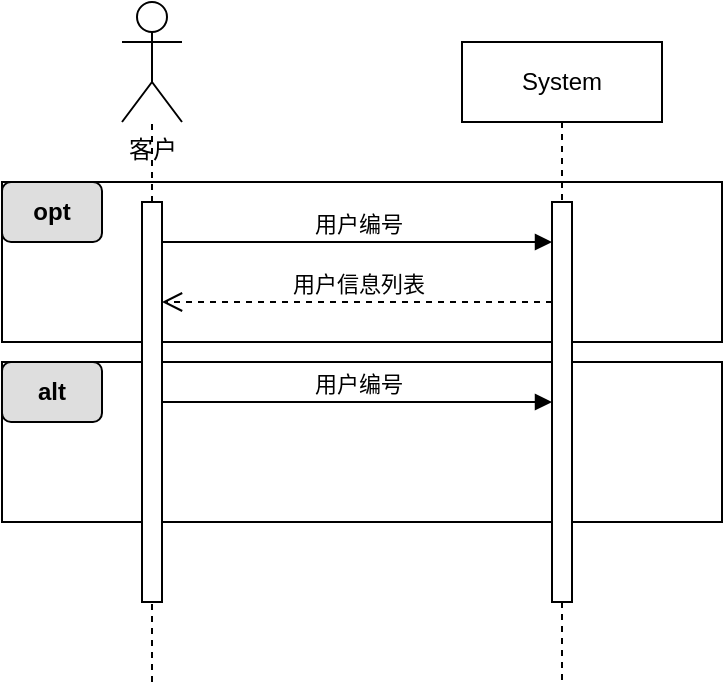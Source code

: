 <mxfile version="21.1.5" type="github">
  <diagram name="Page-1" id="2YBvvXClWsGukQMizWep">
    <mxGraphModel dx="457" dy="296" grid="1" gridSize="10" guides="1" tooltips="1" connect="1" arrows="1" fold="1" page="1" pageScale="1" pageWidth="850" pageHeight="1100" background="none" math="0" shadow="0">
      <root>
        <mxCell id="0" />
        <mxCell id="1" parent="0" />
        <mxCell id="h5XuBleXws_3pxnVBJZt-28" value="" style="group" vertex="1" connectable="0" parent="1">
          <mxGeometry x="240" y="280" width="360" height="80" as="geometry" />
        </mxCell>
        <mxCell id="h5XuBleXws_3pxnVBJZt-29" value="" style="rounded=0;whiteSpace=wrap;html=1;" vertex="1" parent="h5XuBleXws_3pxnVBJZt-28">
          <mxGeometry width="360" height="80" as="geometry" />
        </mxCell>
        <mxCell id="h5XuBleXws_3pxnVBJZt-30" value="alt" style="rounded=1;whiteSpace=wrap;html=1;fontStyle=1;labelBackgroundColor=none;shadow=0;fillColor=#DEDEDE;" vertex="1" parent="h5XuBleXws_3pxnVBJZt-28">
          <mxGeometry width="50" height="30" as="geometry" />
        </mxCell>
        <mxCell id="h5XuBleXws_3pxnVBJZt-20" value="" style="group" vertex="1" connectable="0" parent="1">
          <mxGeometry x="240" y="190" width="360" height="80" as="geometry" />
        </mxCell>
        <mxCell id="h5XuBleXws_3pxnVBJZt-9" value="" style="rounded=0;whiteSpace=wrap;html=1;" vertex="1" parent="h5XuBleXws_3pxnVBJZt-20">
          <mxGeometry width="360" height="80" as="geometry" />
        </mxCell>
        <mxCell id="h5XuBleXws_3pxnVBJZt-10" value="opt" style="rounded=1;whiteSpace=wrap;html=1;fontStyle=1;labelBackgroundColor=none;shadow=0;fillColor=#DEDEDE;" vertex="1" parent="h5XuBleXws_3pxnVBJZt-20">
          <mxGeometry width="50" height="30" as="geometry" />
        </mxCell>
        <mxCell id="aM9ryv3xv72pqoxQDRHE-5" value="System" style="shape=umlLifeline;perimeter=lifelinePerimeter;whiteSpace=wrap;html=1;container=0;dropTarget=0;collapsible=0;recursiveResize=0;outlineConnect=0;portConstraint=eastwest;newEdgeStyle={&quot;edgeStyle&quot;:&quot;elbowEdgeStyle&quot;,&quot;elbow&quot;:&quot;vertical&quot;,&quot;curved&quot;:0,&quot;rounded&quot;:0};fontStyle=0" parent="1" vertex="1">
          <mxGeometry x="470" y="120" width="100" height="320" as="geometry" />
        </mxCell>
        <mxCell id="aM9ryv3xv72pqoxQDRHE-6" value="" style="html=1;points=[];perimeter=orthogonalPerimeter;outlineConnect=0;targetShapes=umlLifeline;portConstraint=eastwest;newEdgeStyle={&quot;edgeStyle&quot;:&quot;elbowEdgeStyle&quot;,&quot;elbow&quot;:&quot;vertical&quot;,&quot;curved&quot;:0,&quot;rounded&quot;:0};" parent="aM9ryv3xv72pqoxQDRHE-5" vertex="1">
          <mxGeometry x="45" y="80" width="10" height="200" as="geometry" />
        </mxCell>
        <mxCell id="9OKvPz8njvAFGJc4dkxQ-1" value="客户&lt;br&gt;" style="shape=umlActor;verticalLabelPosition=bottom;verticalAlign=top;html=1;outlineConnect=0;" parent="1" vertex="1">
          <mxGeometry x="300" y="100" width="30" height="60" as="geometry" />
        </mxCell>
        <mxCell id="h5XuBleXws_3pxnVBJZt-8" value="" style="endArrow=none;dashed=1;html=1;rounded=0;strokeColor=#000000;" edge="1" parent="1" target="aM9ryv3xv72pqoxQDRHE-2">
          <mxGeometry width="50" height="50" relative="1" as="geometry">
            <mxPoint x="315" y="440" as="sourcePoint" />
            <mxPoint x="304.5" y="180" as="targetPoint" />
            <Array as="points">
              <mxPoint x="315" y="210" />
            </Array>
          </mxGeometry>
        </mxCell>
        <mxCell id="aM9ryv3xv72pqoxQDRHE-2" value="" style="html=1;points=[];perimeter=orthogonalPerimeter;outlineConnect=0;targetShapes=umlLifeline;portConstraint=eastwest;newEdgeStyle={&quot;edgeStyle&quot;:&quot;elbowEdgeStyle&quot;,&quot;elbow&quot;:&quot;vertical&quot;,&quot;curved&quot;:0,&quot;rounded&quot;:0};" parent="1" vertex="1">
          <mxGeometry x="310" y="200" width="10" height="200" as="geometry" />
        </mxCell>
        <mxCell id="h5XuBleXws_3pxnVBJZt-5" value="" style="endArrow=none;dashed=1;html=1;rounded=0;strokeColor=#000000;" edge="1" parent="1" source="aM9ryv3xv72pqoxQDRHE-2" target="9OKvPz8njvAFGJc4dkxQ-1">
          <mxGeometry width="50" height="50" relative="1" as="geometry">
            <mxPoint x="305" y="440" as="sourcePoint" />
            <mxPoint x="304.5" y="180" as="targetPoint" />
            <Array as="points" />
          </mxGeometry>
        </mxCell>
        <mxCell id="aM9ryv3xv72pqoxQDRHE-7" value="用户编号" style="html=1;verticalAlign=bottom;endArrow=block;edgeStyle=elbowEdgeStyle;elbow=vertical;curved=0;rounded=0;" parent="1" source="aM9ryv3xv72pqoxQDRHE-2" target="aM9ryv3xv72pqoxQDRHE-6" edge="1">
          <mxGeometry x="-0.001" relative="1" as="geometry">
            <mxPoint x="410" y="230" as="sourcePoint" />
            <Array as="points">
              <mxPoint x="395" y="220" />
            </Array>
            <mxPoint as="offset" />
          </mxGeometry>
        </mxCell>
        <mxCell id="aM9ryv3xv72pqoxQDRHE-8" value="用户信息列表" style="html=1;verticalAlign=bottom;endArrow=open;dashed=1;endSize=8;edgeStyle=elbowEdgeStyle;elbow=vertical;curved=0;rounded=0;" parent="1" source="aM9ryv3xv72pqoxQDRHE-6" target="aM9ryv3xv72pqoxQDRHE-2" edge="1">
          <mxGeometry relative="1" as="geometry">
            <mxPoint x="410" y="305" as="targetPoint" />
            <Array as="points">
              <mxPoint x="490" y="250" />
              <mxPoint x="405" y="370" />
            </Array>
          </mxGeometry>
        </mxCell>
        <mxCell id="h5XuBleXws_3pxnVBJZt-19" value="用户编号" style="html=1;verticalAlign=bottom;endArrow=block;edgeStyle=elbowEdgeStyle;elbow=vertical;curved=0;rounded=0;" edge="1" parent="1" source="aM9ryv3xv72pqoxQDRHE-2" target="aM9ryv3xv72pqoxQDRHE-6">
          <mxGeometry x="0.001" relative="1" as="geometry">
            <mxPoint x="322.5" y="300" as="sourcePoint" />
            <Array as="points">
              <mxPoint x="397.5" y="300" />
            </Array>
            <mxPoint x="517.5" y="300" as="targetPoint" />
            <mxPoint as="offset" />
          </mxGeometry>
        </mxCell>
      </root>
    </mxGraphModel>
  </diagram>
</mxfile>
